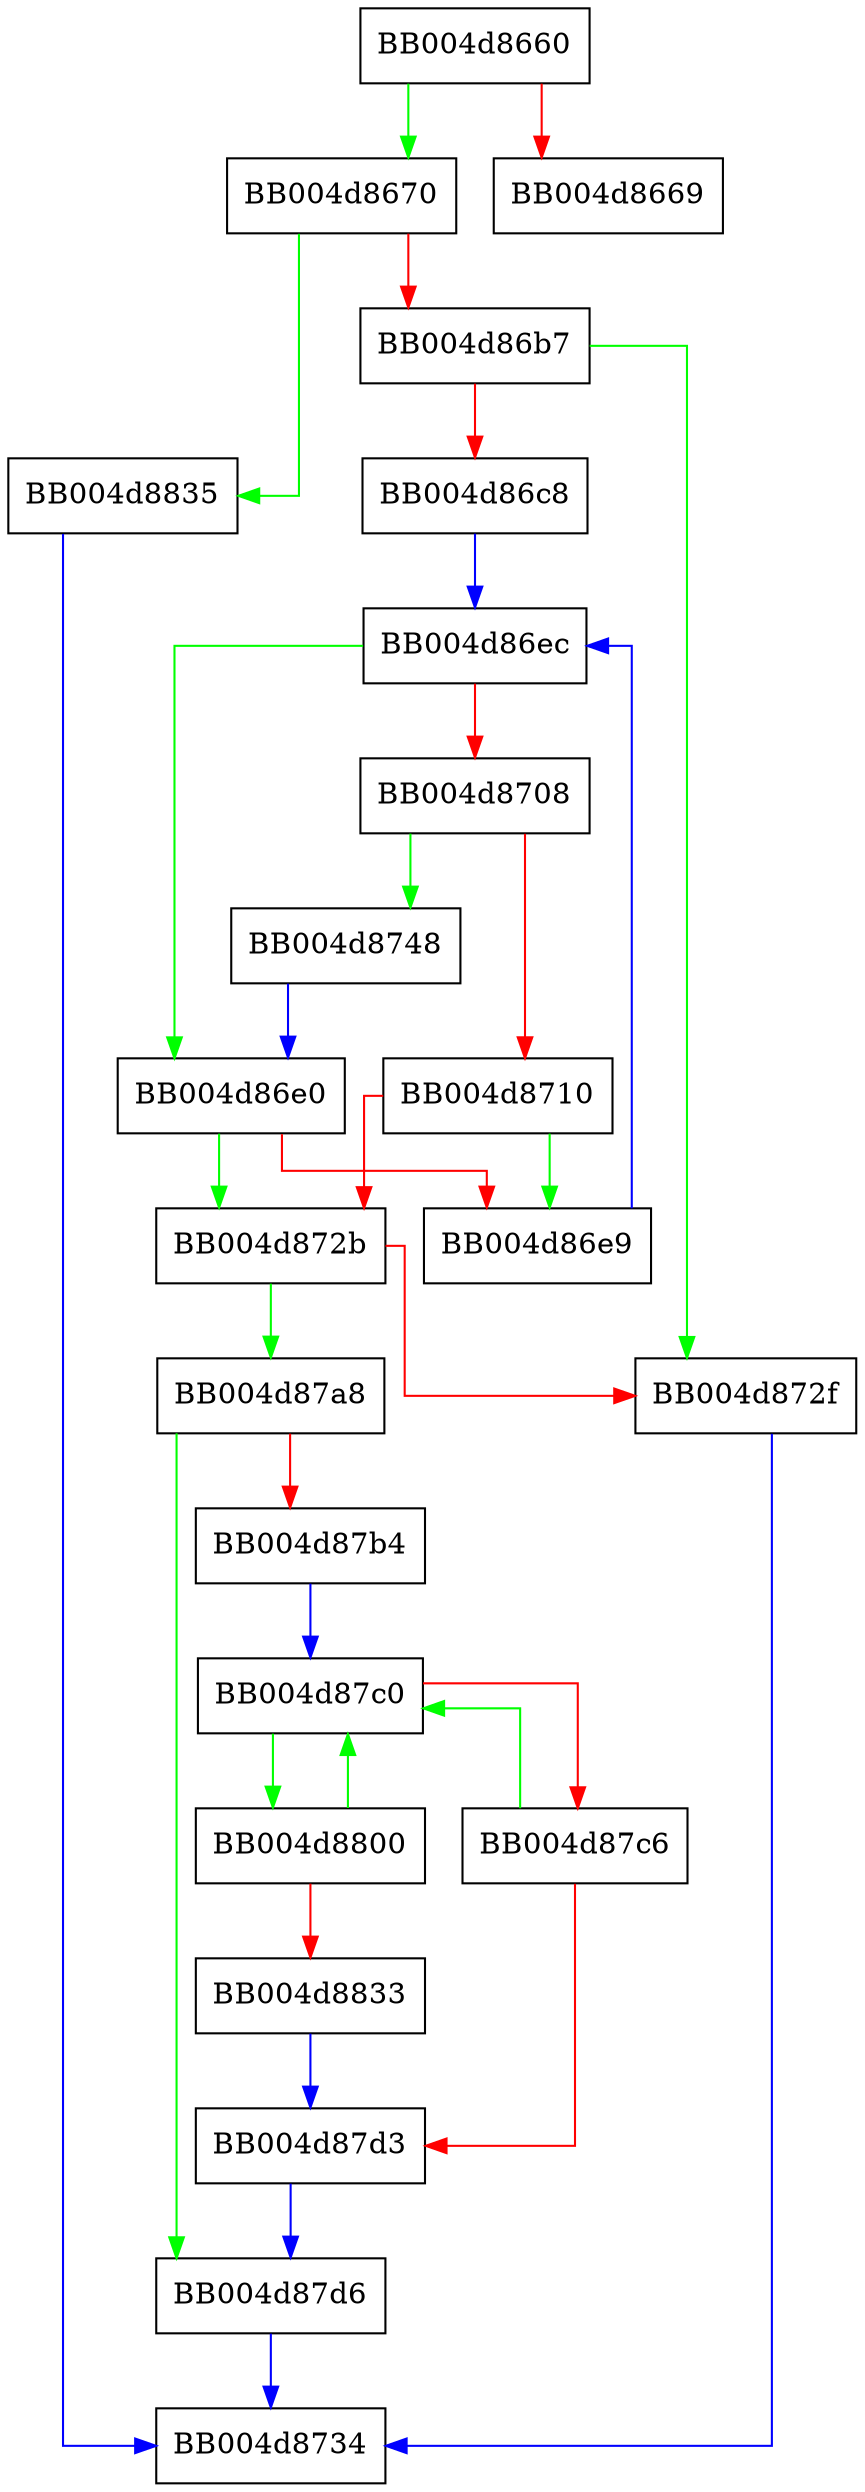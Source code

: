 digraph custom_exts_copy {
  node [shape="box"];
  graph [splines=ortho];
  BB004d8660 -> BB004d8670 [color="green"];
  BB004d8660 -> BB004d8669 [color="red"];
  BB004d8670 -> BB004d8835 [color="green"];
  BB004d8670 -> BB004d86b7 [color="red"];
  BB004d86b7 -> BB004d872f [color="green"];
  BB004d86b7 -> BB004d86c8 [color="red"];
  BB004d86c8 -> BB004d86ec [color="blue"];
  BB004d86e0 -> BB004d872b [color="green"];
  BB004d86e0 -> BB004d86e9 [color="red"];
  BB004d86e9 -> BB004d86ec [color="blue"];
  BB004d86ec -> BB004d86e0 [color="green"];
  BB004d86ec -> BB004d8708 [color="red"];
  BB004d8708 -> BB004d8748 [color="green"];
  BB004d8708 -> BB004d8710 [color="red"];
  BB004d8710 -> BB004d86e9 [color="green"];
  BB004d8710 -> BB004d872b [color="red"];
  BB004d872b -> BB004d87a8 [color="green"];
  BB004d872b -> BB004d872f [color="red"];
  BB004d872f -> BB004d8734 [color="blue"];
  BB004d8748 -> BB004d86e0 [color="blue"];
  BB004d87a8 -> BB004d87d6 [color="green"];
  BB004d87a8 -> BB004d87b4 [color="red"];
  BB004d87b4 -> BB004d87c0 [color="blue"];
  BB004d87c0 -> BB004d8800 [color="green"];
  BB004d87c0 -> BB004d87c6 [color="red"];
  BB004d87c6 -> BB004d87c0 [color="green"];
  BB004d87c6 -> BB004d87d3 [color="red"];
  BB004d87d3 -> BB004d87d6 [color="blue"];
  BB004d87d6 -> BB004d8734 [color="blue"];
  BB004d8800 -> BB004d87c0 [color="green"];
  BB004d8800 -> BB004d8833 [color="red"];
  BB004d8833 -> BB004d87d3 [color="blue"];
  BB004d8835 -> BB004d8734 [color="blue"];
}